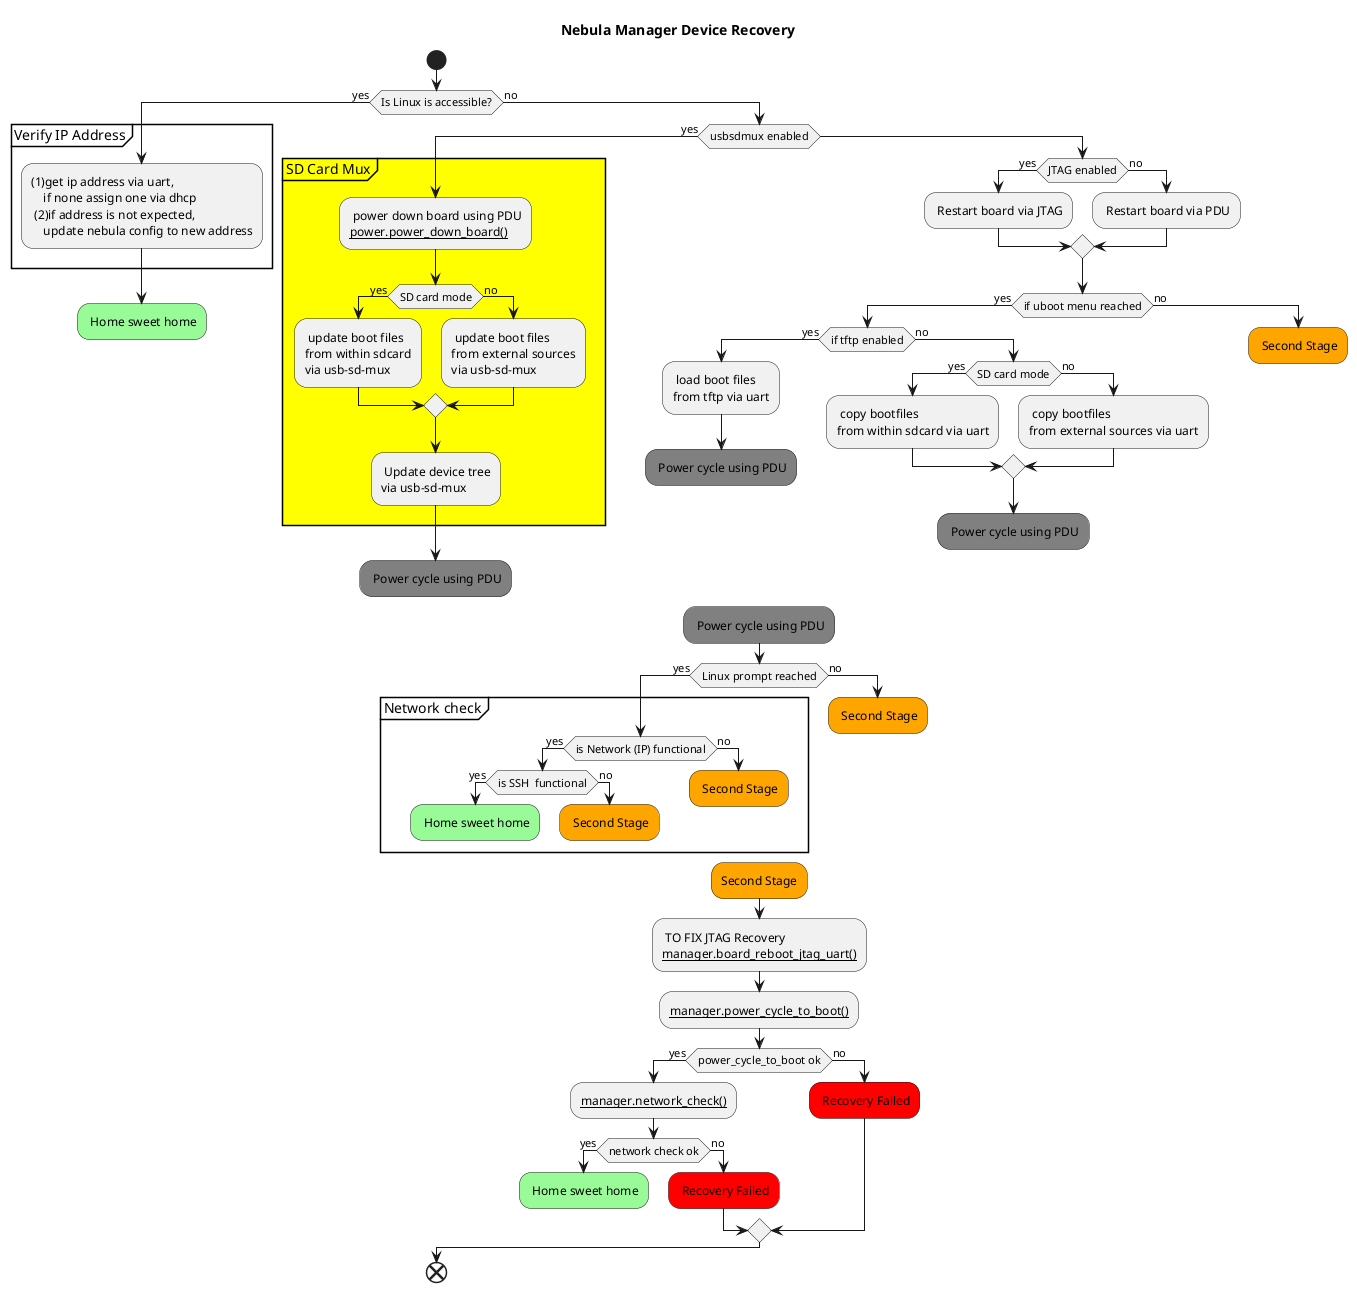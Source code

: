 @startuml Nebula Manager Device Recovery
start
title Nebula Manager Device Recovery
if (Is Linux is accessible?) then (yes)
  partition "Verify IP Address" {
    :(1)get ip address via uart,
        if none assign one via dhcp
     (2)if address is not expected,
        update nebula config to new address;
  }
  #palegreen: Home sweet home;
  kill
else (no)

  if (usbsdmux enabled) then (yes)
    partition #yellow "SD Card Mux"{
      : power down board using PDU
      __power.power_down_board()__;
      if (SD card mode) then (yes)
        : update boot files
        from within sdcard
        via usb-sd-mux;
      else (no)
        : update boot files
        from external sources
        via usb-sd-mux;
      endif
      : Update device tree
      via usb-sd-mux;
    }
    #Gray: Power cycle using PDU;
    kill
  else
    if (JTAG enabled) then (yes)
      : Restart board via JTAG;
    else (no)
    : Restart board via PDU;
    endif

    if (if uboot menu reached) then (yes)
      if (if tftp enabled) then (yes)
        : load boot files
        from tftp via uart;
        #Gray: Power cycle using PDU;
        kill
      else (no)
        if (SD card mode) then (yes)
          : copy bootfiles
          from within sdcard via uart;
        else (no)
          : copy bootfiles
          from external sources via uart;
        endif
        #Gray: Power cycle using PDU;
        kill
      endif
    else (no)
      #orange: Second Stage;
      kill
    endif
  endif

  #Gray: Power cycle using PDU;
  if (Linux prompt reached) then (yes)
    partition "Network check"{
      if (is Network (IP) functional) then (yes)
        if (is SSH  functional) then (yes)
          #palegreen: Home sweet home;
          kill
        else (no)
          #orange: Second Stage;
          kill
        endif
      else (no)
        #orange: Second Stage;
        kill
      endif
    }
  else (no)
    #orange: Second Stage;
    kill
  endif
  #orange :Second Stage;
  : TO FIX JTAG Recovery
  __manager.board_reboot_jtag_uart()__;
  :__manager.power_cycle_to_boot()__;
  if (power_cycle_to_boot ok) then (yes)
    :__manager.network_check()__;
    if (network check ok) then (yes)
      #palegreen: Home sweet home;
      kill
    else (no)
      #red: Recovery Failed;
    endif
  else (no)
    #red: Recovery Failed;
  endif
endif
end
@enduml
